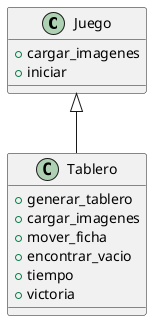 @startuml

class Juego{
    + cargar_imagenes
    + iniciar
}

class Tablero{
    + generar_tablero
    + cargar_imagenes
    + mover_ficha
    + encontrar_vacio
    + tiempo
    + victoria
}

Juego <|-- Tablero



@enduml
